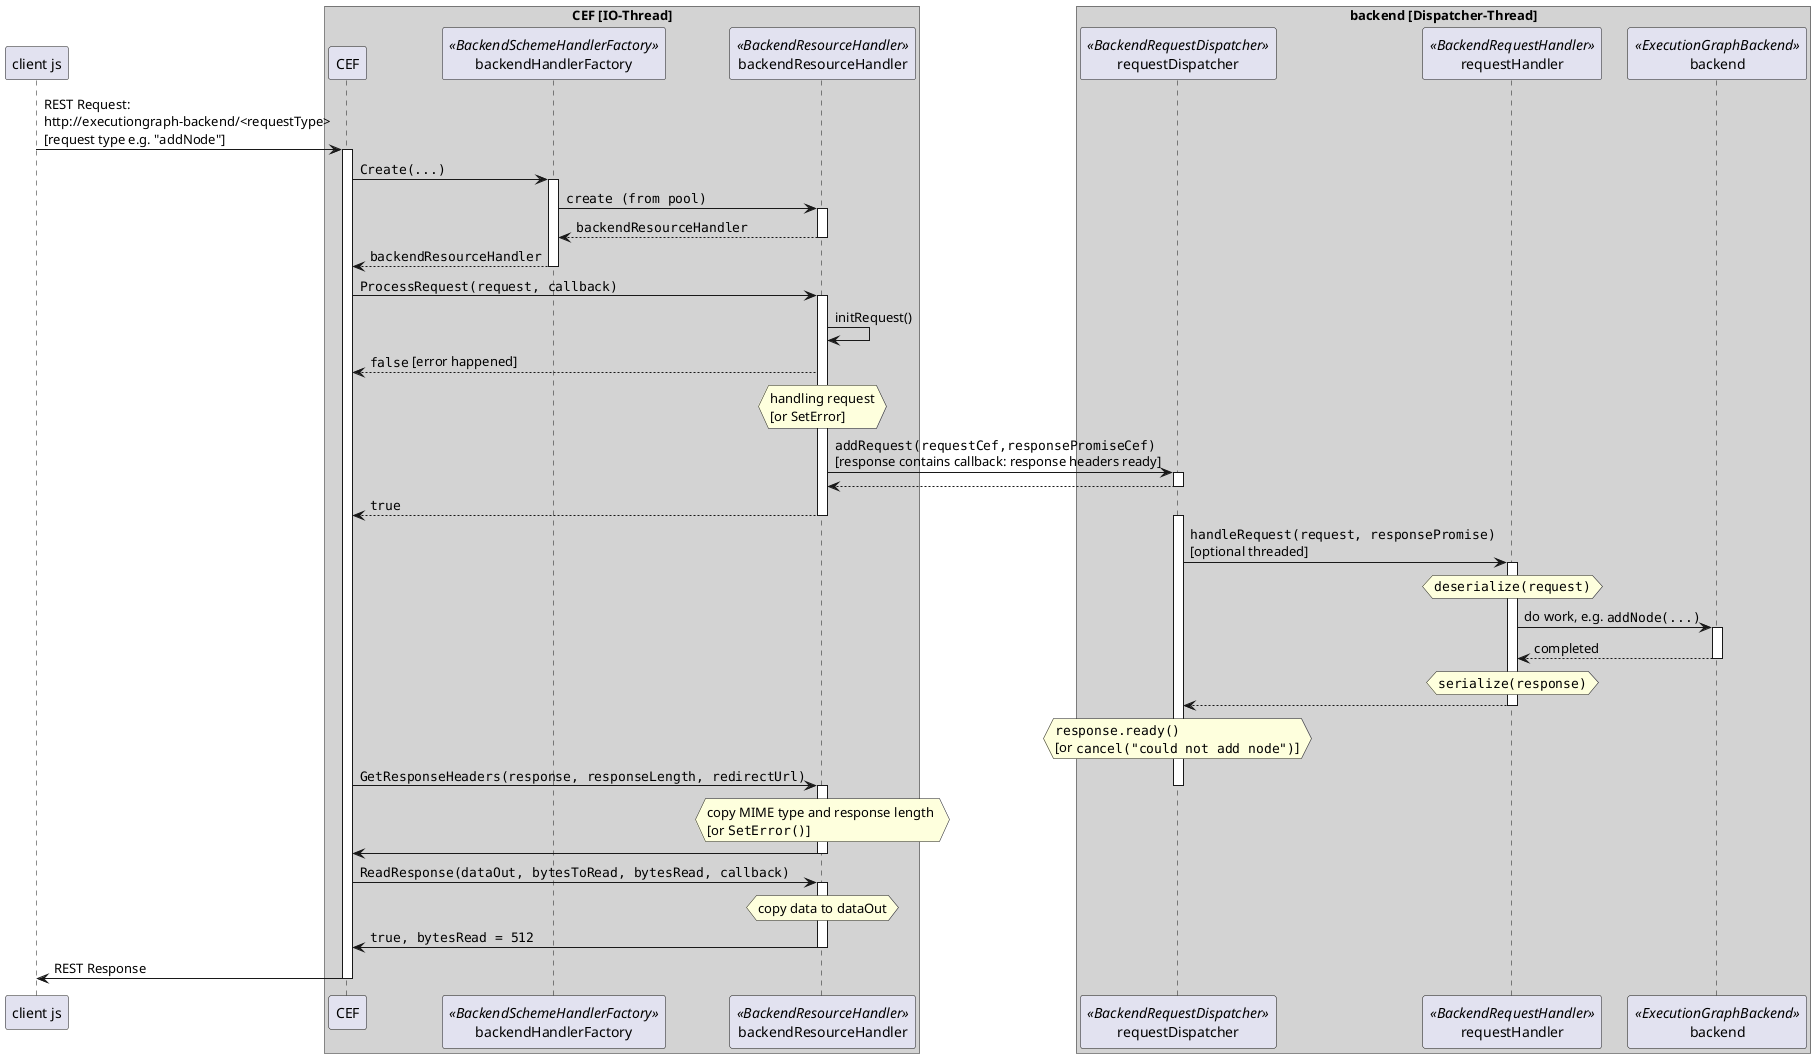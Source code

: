 @startuml
participant client as "client js"

box "CEF [IO-Thread]" #LightGrey
participant CEF

participant backendHandlerFactory << BackendSchemeHandlerFactory >>
participant backendResourceHandler << BackendResourceHandler >>
end box

box "backend [Dispatcher-Thread]" #LightGrey
    participant requestDispatcher <<BackendRequestDispatcher>>
	participant requestHandler <<BackendRequestHandler>>
    participant backend <<ExecutionGraphBackend>>
end box

client -> CEF : REST Request:\nhttp://executiongraph-backend/<requestType>\n[request type e.g. "addNode"]
activate CEF

    CEF -> backendHandlerFactory : ""Create(...)"" 
    activate backendHandlerFactory
        backendHandlerFactory -> backendResourceHandler : ""create (from pool)""
        activate backendResourceHandler
        backendHandlerFactory <-- backendResourceHandler : ""backendResourceHandler""
        deactivate backendResourceHandler
        CEF <-- backendHandlerFactory : ""backendResourceHandler""
    deactivate backendHandlerFactory

    CEF -> backendResourceHandler : ""ProcessRequest(request, callback)""
    activate backendResourceHandler
        backendResourceHandler -> backendResourceHandler : initRequest()
        CEF <-- backendResourceHandler : ""false"" [error happened]
        hnote over backendResourceHandler : handling request\n[or SetError]
        backendResourceHandler -> requestDispatcher : ""addRequest(requestCef,responsePromiseCef)""\n[response contains callback: response headers ready]
        activate requestDispatcher
        backendResourceHandler <-- requestDispatcher :
        deactivate requestDispatcher
        CEF <-- backendResourceHandler : ""true""
    deactivate backendResourceHandler

    
    activate requestDispatcher
        requestDispatcher -> requestHandler : ""handleRequest(request, responsePromise)""\n[optional threaded]
        activate requestHandler
            hnote over requestHandler: ""deserialize(request)""
            requestHandler -> backend : do work, e.g. ""addNode(...)""
            activate backend
                requestHandler <-- backend : completed
            deactivate backend
            hnote over requestHandler: ""serialize(response)""
            requestDispatcher <-- requestHandler
        deactivate requestHandler
    hnote over requestDispatcher: ""response.ready()""\n[or ""cancel("could not add node")""]

    CEF -> backendResourceHandler : ""GetResponseHeaders(response, responseLength, redirectUrl)""
    deactivate requestDispatcher 
    activate backendResourceHandler
        hnote over backendResourceHandler: copy MIME type and response length \n[or ""SetError()""]
        CEF <- backendResourceHandler
    deactivate backendResourceHandler

    CEF -> backendResourceHandler : ""ReadResponse(dataOut, bytesToRead, bytesRead, callback)""
    activate backendResourceHandler
        hnote over backendResourceHandler: copy data to dataOut
        CEF <- backendResourceHandler : ""true, bytesRead = 512""
    deactivate backendResourceHandler

    CEF -> client : REST Response
deactivate CEF
@enduml